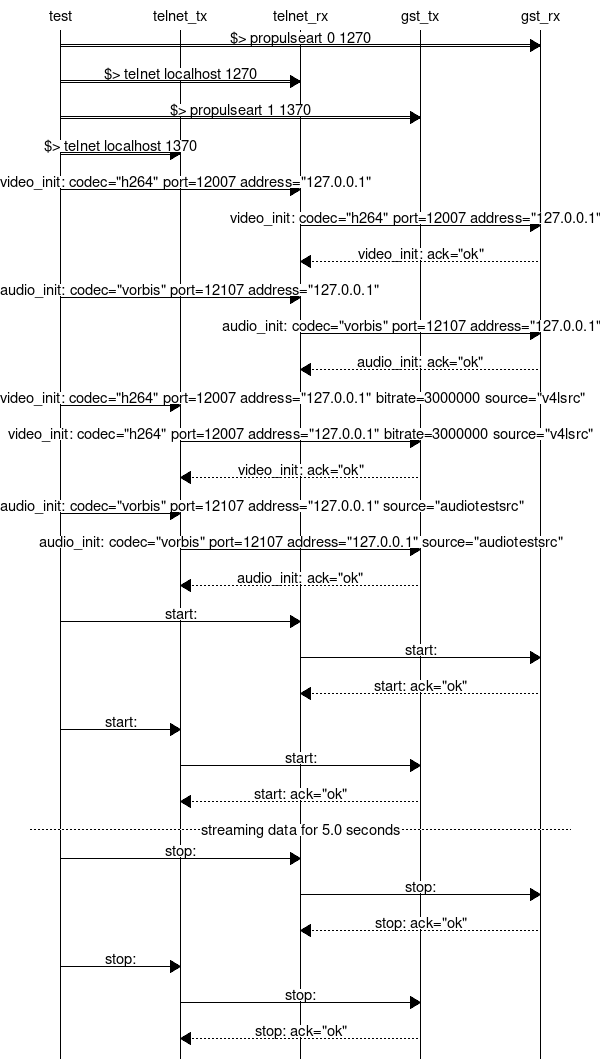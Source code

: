 
msc
{        
    test, telnet_tx, telnet_rx, gst_tx, gst_rx;
    
test:>gst_rx [label="$> propulseart 0 1270"];
test:>telnet_rx [label="$> telnet localhost 1270"];
test:>gst_tx [label="$> propulseart 1 1370"];
test:>telnet_tx [label="$> telnet localhost 1370"];
test=>telnet_rx [label="video_init: codec=\"h264\" port=12007 address=\"127.0.0.1\""];
telnet_rx=>gst_rx [label="video_init: codec=\"h264\" port=12007 address=\"127.0.0.1\""];
gst_rx>>telnet_rx [label="video_init: ack=\"ok\""];
test=>telnet_rx [label="audio_init: codec=\"vorbis\" port=12107 address=\"127.0.0.1\""];
telnet_rx=>gst_rx [label="audio_init: codec=\"vorbis\" port=12107 address=\"127.0.0.1\""];
gst_rx>>telnet_rx [label="audio_init: ack=\"ok\""];
test=>telnet_tx [label="video_init: codec=\"h264\" port=12007 address=\"127.0.0.1\" bitrate=3000000 source=\"v4lsrc\""];
telnet_tx=>gst_tx [label="video_init: codec=\"h264\" port=12007 address=\"127.0.0.1\" bitrate=3000000 source=\"v4lsrc\""];
gst_tx>>telnet_tx [label="video_init: ack=\"ok\""];
test=>telnet_tx [label="audio_init: codec=\"vorbis\" port=12107 address=\"127.0.0.1\" source=\"audiotestsrc\""];
telnet_tx=>gst_tx [label="audio_init: codec=\"vorbis\" port=12107 address=\"127.0.0.1\" source=\"audiotestsrc\""];
gst_tx>>telnet_tx [label="audio_init: ack=\"ok\""];
test=>telnet_rx [label="start:"];
telnet_rx=>gst_rx [label="start:"];
gst_rx>>telnet_rx [label="start: ack=\"ok\""];
test=>telnet_tx [label="start:"];
telnet_tx=>gst_tx [label="start:"];
gst_tx>>telnet_tx [label="start: ack=\"ok\""];
---  [ label = "streaming data for 5.0 seconds"]; 
test=>telnet_rx [label="stop:"];
telnet_rx=>gst_rx [label="stop:"];
gst_rx>>telnet_rx [label="stop: ack=\"ok\""];
test=>telnet_tx [label="stop:"];
telnet_tx=>gst_tx [label="stop:"];
gst_tx>>telnet_tx [label="stop: ack=\"ok\""];

}